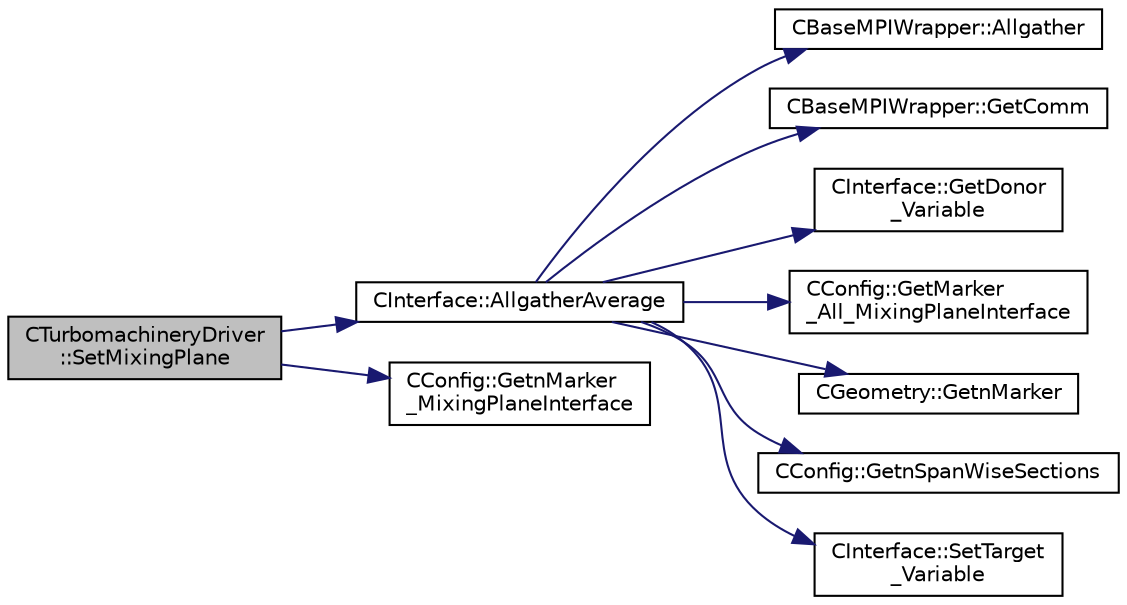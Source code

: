 digraph "CTurbomachineryDriver::SetMixingPlane"
{
 // LATEX_PDF_SIZE
  edge [fontname="Helvetica",fontsize="10",labelfontname="Helvetica",labelfontsize="10"];
  node [fontname="Helvetica",fontsize="10",shape=record];
  rankdir="LR";
  Node1 [label="CTurbomachineryDriver\l::SetMixingPlane",height=0.2,width=0.4,color="black", fillcolor="grey75", style="filled", fontcolor="black",tooltip="Set Mixing Plane interface within multiple zones."];
  Node1 -> Node2 [color="midnightblue",fontsize="10",style="solid",fontname="Helvetica"];
  Node2 [label="CInterface::AllgatherAverage",height=0.2,width=0.4,color="black", fillcolor="white", style="filled",URL="$classCInterface.html#a10f9026b7a38a20c9b7c54ff199e7e8d",tooltip="Interpolate data and scatter it into different processors, for matching meshes."];
  Node2 -> Node3 [color="midnightblue",fontsize="10",style="solid",fontname="Helvetica"];
  Node3 [label="CBaseMPIWrapper::Allgather",height=0.2,width=0.4,color="black", fillcolor="white", style="filled",URL="$classCBaseMPIWrapper.html#a137ef06ade0c4f94d2a61f9b8817b6a7",tooltip=" "];
  Node2 -> Node4 [color="midnightblue",fontsize="10",style="solid",fontname="Helvetica"];
  Node4 [label="CBaseMPIWrapper::GetComm",height=0.2,width=0.4,color="black", fillcolor="white", style="filled",URL="$classCBaseMPIWrapper.html#a8154391fc3522954802889d81d4ef5da",tooltip=" "];
  Node2 -> Node5 [color="midnightblue",fontsize="10",style="solid",fontname="Helvetica"];
  Node5 [label="CInterface::GetDonor\l_Variable",height=0.2,width=0.4,color="black", fillcolor="white", style="filled",URL="$classCInterface.html#abbdcd48b9802aba655ddc915db8fb2e7",tooltip="A virtual member."];
  Node2 -> Node6 [color="midnightblue",fontsize="10",style="solid",fontname="Helvetica"];
  Node6 [label="CConfig::GetMarker\l_All_MixingPlaneInterface",height=0.2,width=0.4,color="black", fillcolor="white", style="filled",URL="$classCConfig.html#a79a211ef7e741205f476798d1f144910",tooltip="Get the MixingPlane interface information for a marker val_marker."];
  Node2 -> Node7 [color="midnightblue",fontsize="10",style="solid",fontname="Helvetica"];
  Node7 [label="CGeometry::GetnMarker",height=0.2,width=0.4,color="black", fillcolor="white", style="filled",URL="$classCGeometry.html#ad2f9fe832b72d5a032d709d25879bbd2",tooltip="Get number of markers."];
  Node2 -> Node8 [color="midnightblue",fontsize="10",style="solid",fontname="Helvetica"];
  Node8 [label="CConfig::GetnSpanWiseSections",height=0.2,width=0.4,color="black", fillcolor="white", style="filled",URL="$classCConfig.html#a50c6d8787325e09d732ecb9c4af96e93",tooltip="number span-wise sections to compute 3D BC and performance for turbomachinery."];
  Node2 -> Node9 [color="midnightblue",fontsize="10",style="solid",fontname="Helvetica"];
  Node9 [label="CInterface::SetTarget\l_Variable",height=0.2,width=0.4,color="black", fillcolor="white", style="filled",URL="$classCInterface.html#ab0acd2300d065c1f6018f4e516104ca5",tooltip="A virtual member."];
  Node1 -> Node10 [color="midnightblue",fontsize="10",style="solid",fontname="Helvetica"];
  Node10 [label="CConfig::GetnMarker\l_MixingPlaneInterface",height=0.2,width=0.4,color="black", fillcolor="white", style="filled",URL="$classCConfig.html#a38277e9b0c9252428b03869b4c3c9ca6",tooltip="number mixing plane interface specified from config file."];
}
